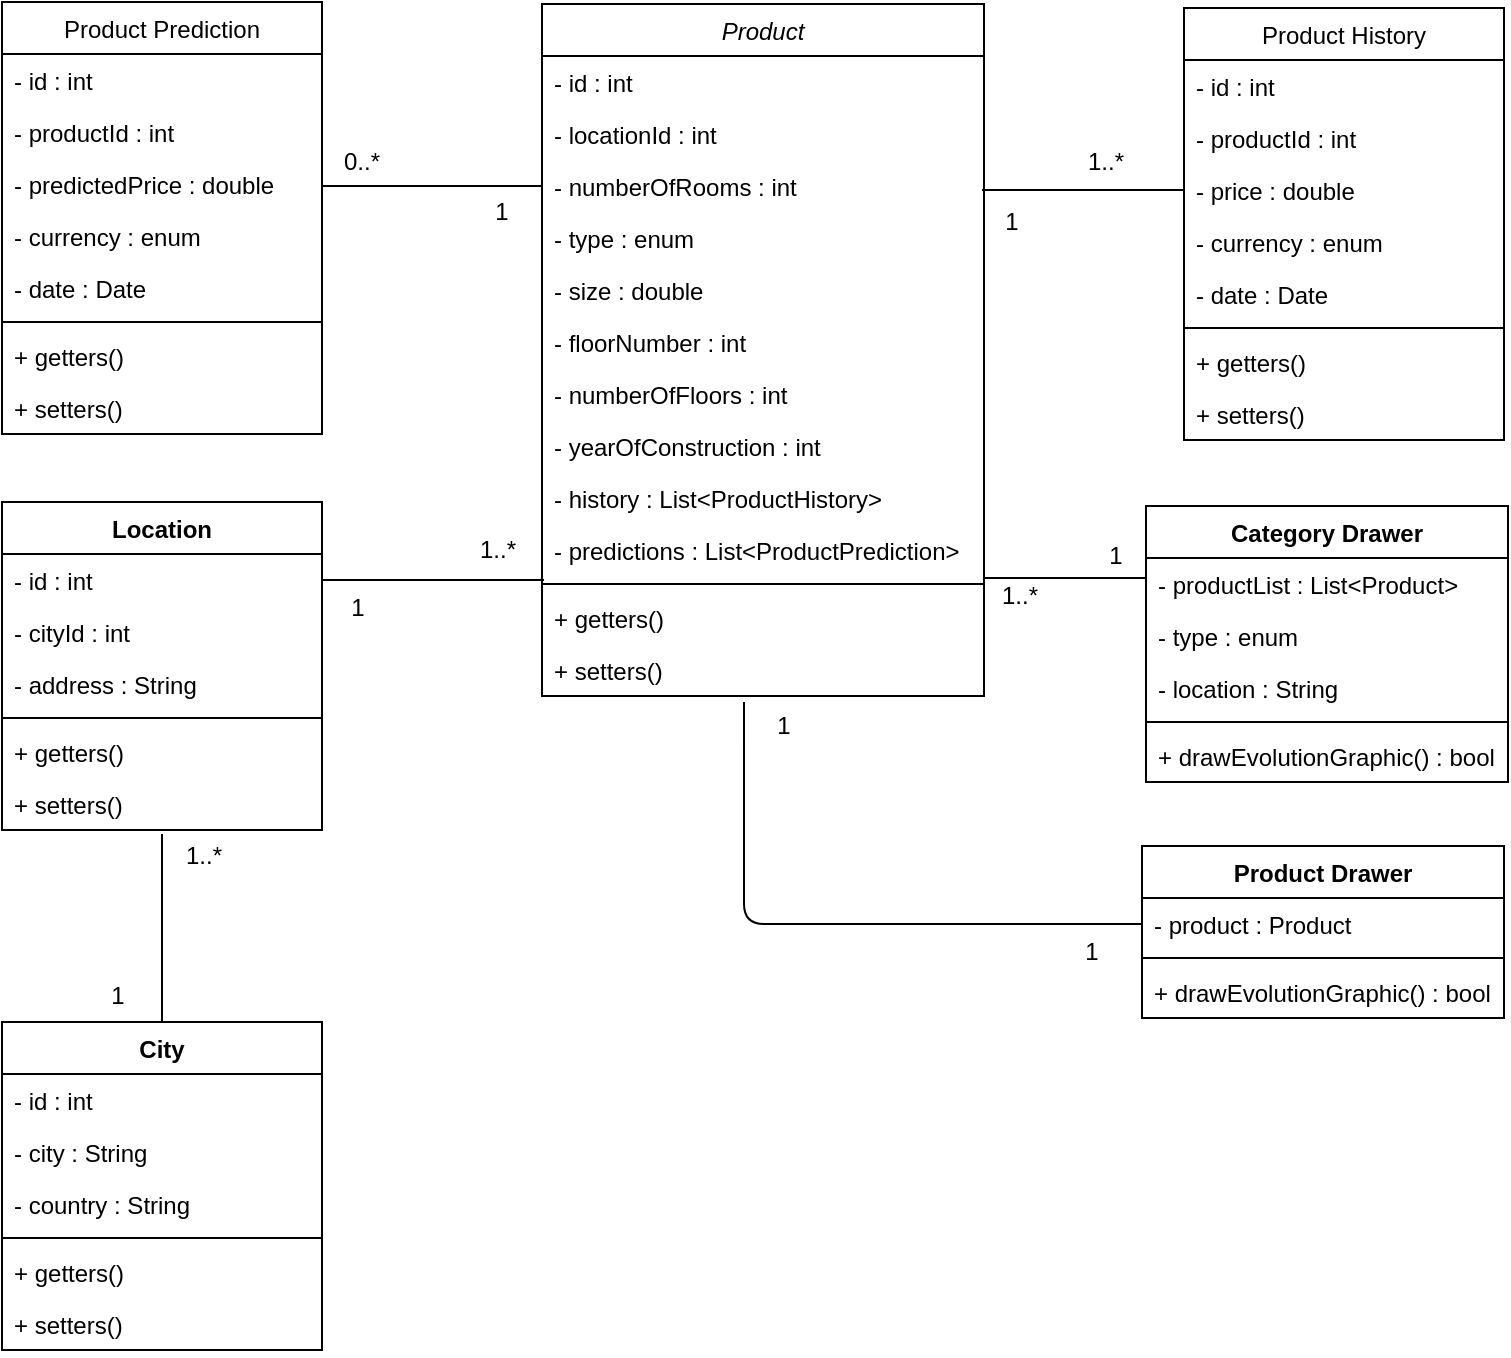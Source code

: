 <mxfile version="13.8.3" type="device"><diagram id="C5RBs43oDa-KdzZeNtuy" name="Page-1"><mxGraphModel dx="1102" dy="614" grid="1" gridSize="10" guides="1" tooltips="1" connect="1" arrows="1" fold="1" page="1" pageScale="1" pageWidth="827" pageHeight="1169" math="0" shadow="0"><root><mxCell id="WIyWlLk6GJQsqaUBKTNV-0"/><mxCell id="WIyWlLk6GJQsqaUBKTNV-1" parent="WIyWlLk6GJQsqaUBKTNV-0"/><mxCell id="zkfFHV4jXpPFQw0GAbJ--0" value="Product" style="swimlane;fontStyle=2;align=center;verticalAlign=top;childLayout=stackLayout;horizontal=1;startSize=26;horizontalStack=0;resizeParent=1;resizeLast=0;collapsible=1;marginBottom=0;rounded=0;shadow=0;strokeWidth=1;" parent="WIyWlLk6GJQsqaUBKTNV-1" vertex="1"><mxGeometry x="319" y="121" width="221" height="346" as="geometry"><mxRectangle x="230" y="140" width="160" height="26" as="alternateBounds"/></mxGeometry></mxCell><mxCell id="72BHEljqZE_Ko9tZCA2B-0" value="- id : int" style="text;align=left;verticalAlign=top;spacingLeft=4;spacingRight=4;overflow=hidden;rotatable=0;points=[[0,0.5],[1,0.5]];portConstraint=eastwest;rounded=0;shadow=0;html=0;" parent="zkfFHV4jXpPFQw0GAbJ--0" vertex="1"><mxGeometry y="26" width="221" height="26" as="geometry"/></mxCell><mxCell id="Sr2QQVhKE22ZAwqoOeVT-8" value="- locationId : int" style="text;align=left;verticalAlign=top;spacingLeft=4;spacingRight=4;overflow=hidden;rotatable=0;points=[[0,0.5],[1,0.5]];portConstraint=eastwest;rounded=0;shadow=0;html=0;" parent="zkfFHV4jXpPFQw0GAbJ--0" vertex="1"><mxGeometry y="52" width="221" height="26" as="geometry"/></mxCell><mxCell id="zkfFHV4jXpPFQw0GAbJ--1" value="- numberOfRooms : int" style="text;align=left;verticalAlign=top;spacingLeft=4;spacingRight=4;overflow=hidden;rotatable=0;points=[[0,0.5],[1,0.5]];portConstraint=eastwest;" parent="zkfFHV4jXpPFQw0GAbJ--0" vertex="1"><mxGeometry y="78" width="221" height="26" as="geometry"/></mxCell><mxCell id="zkfFHV4jXpPFQw0GAbJ--2" value="- type : enum" style="text;align=left;verticalAlign=top;spacingLeft=4;spacingRight=4;overflow=hidden;rotatable=0;points=[[0,0.5],[1,0.5]];portConstraint=eastwest;rounded=0;shadow=0;html=0;" parent="zkfFHV4jXpPFQw0GAbJ--0" vertex="1"><mxGeometry y="104" width="221" height="26" as="geometry"/></mxCell><mxCell id="zkfFHV4jXpPFQw0GAbJ--3" value="- size : double" style="text;align=left;verticalAlign=top;spacingLeft=4;spacingRight=4;overflow=hidden;rotatable=0;points=[[0,0.5],[1,0.5]];portConstraint=eastwest;rounded=0;shadow=0;html=0;" parent="zkfFHV4jXpPFQw0GAbJ--0" vertex="1"><mxGeometry y="130" width="221" height="26" as="geometry"/></mxCell><mxCell id="Sr2QQVhKE22ZAwqoOeVT-6" value="- floorNumber : int" style="text;align=left;verticalAlign=top;spacingLeft=4;spacingRight=4;overflow=hidden;rotatable=0;points=[[0,0.5],[1,0.5]];portConstraint=eastwest;rounded=0;shadow=0;html=0;" parent="zkfFHV4jXpPFQw0GAbJ--0" vertex="1"><mxGeometry y="156" width="221" height="26" as="geometry"/></mxCell><mxCell id="TdxzfYNSvPfn461Xw773-0" value="- numberOfFloors : int" style="text;align=left;verticalAlign=top;spacingLeft=4;spacingRight=4;overflow=hidden;rotatable=0;points=[[0,0.5],[1,0.5]];portConstraint=eastwest;" parent="zkfFHV4jXpPFQw0GAbJ--0" vertex="1"><mxGeometry y="182" width="221" height="26" as="geometry"/></mxCell><mxCell id="Sr2QQVhKE22ZAwqoOeVT-7" value="- yearOfConstruction : int" style="text;align=left;verticalAlign=top;spacingLeft=4;spacingRight=4;overflow=hidden;rotatable=0;points=[[0,0.5],[1,0.5]];portConstraint=eastwest;rounded=0;shadow=0;html=0;" parent="zkfFHV4jXpPFQw0GAbJ--0" vertex="1"><mxGeometry y="208" width="221" height="26" as="geometry"/></mxCell><mxCell id="72BHEljqZE_Ko9tZCA2B-26" value="- history : List&lt;ProductHistory&gt;" style="text;align=left;verticalAlign=top;spacingLeft=4;spacingRight=4;overflow=hidden;rotatable=0;points=[[0,0.5],[1,0.5]];portConstraint=eastwest;rounded=0;shadow=0;html=0;" parent="zkfFHV4jXpPFQw0GAbJ--0" vertex="1"><mxGeometry y="234" width="221" height="26" as="geometry"/></mxCell><mxCell id="72BHEljqZE_Ko9tZCA2B-3" value="- predictions : List&lt;ProductPrediction&gt;" style="text;align=left;verticalAlign=top;spacingLeft=4;spacingRight=4;overflow=hidden;rotatable=0;points=[[0,0.5],[1,0.5]];portConstraint=eastwest;rounded=0;shadow=0;html=0;" parent="zkfFHV4jXpPFQw0GAbJ--0" vertex="1"><mxGeometry y="260" width="221" height="26" as="geometry"/></mxCell><mxCell id="zkfFHV4jXpPFQw0GAbJ--4" value="" style="line;html=1;strokeWidth=1;align=left;verticalAlign=middle;spacingTop=-1;spacingLeft=3;spacingRight=3;rotatable=0;labelPosition=right;points=[];portConstraint=eastwest;" parent="zkfFHV4jXpPFQw0GAbJ--0" vertex="1"><mxGeometry y="286" width="221" height="8" as="geometry"/></mxCell><mxCell id="zkfFHV4jXpPFQw0GAbJ--5" value="+ getters()" style="text;align=left;verticalAlign=top;spacingLeft=4;spacingRight=4;overflow=hidden;rotatable=0;points=[[0,0.5],[1,0.5]];portConstraint=eastwest;" parent="zkfFHV4jXpPFQw0GAbJ--0" vertex="1"><mxGeometry y="294" width="221" height="26" as="geometry"/></mxCell><mxCell id="72BHEljqZE_Ko9tZCA2B-8" value="+ setters()" style="text;align=left;verticalAlign=top;spacingLeft=4;spacingRight=4;overflow=hidden;rotatable=0;points=[[0,0.5],[1,0.5]];portConstraint=eastwest;" parent="zkfFHV4jXpPFQw0GAbJ--0" vertex="1"><mxGeometry y="320" width="221" height="26" as="geometry"/></mxCell><mxCell id="zkfFHV4jXpPFQw0GAbJ--17" value="Product History" style="swimlane;fontStyle=0;align=center;verticalAlign=top;childLayout=stackLayout;horizontal=1;startSize=26;horizontalStack=0;resizeParent=1;resizeLast=0;collapsible=1;marginBottom=0;rounded=0;shadow=0;strokeWidth=1;" parent="WIyWlLk6GJQsqaUBKTNV-1" vertex="1"><mxGeometry x="640" y="123" width="160" height="216" as="geometry"><mxRectangle x="550" y="140" width="160" height="26" as="alternateBounds"/></mxGeometry></mxCell><mxCell id="72BHEljqZE_Ko9tZCA2B-2" value="- id : int" style="text;align=left;verticalAlign=top;spacingLeft=4;spacingRight=4;overflow=hidden;rotatable=0;points=[[0,0.5],[1,0.5]];portConstraint=eastwest;rounded=0;shadow=0;html=0;" parent="zkfFHV4jXpPFQw0GAbJ--17" vertex="1"><mxGeometry y="26" width="160" height="26" as="geometry"/></mxCell><mxCell id="zkfFHV4jXpPFQw0GAbJ--18" value="- productId : int" style="text;align=left;verticalAlign=top;spacingLeft=4;spacingRight=4;overflow=hidden;rotatable=0;points=[[0,0.5],[1,0.5]];portConstraint=eastwest;" parent="zkfFHV4jXpPFQw0GAbJ--17" vertex="1"><mxGeometry y="52" width="160" height="26" as="geometry"/></mxCell><mxCell id="zkfFHV4jXpPFQw0GAbJ--19" value="- price : double" style="text;align=left;verticalAlign=top;spacingLeft=4;spacingRight=4;overflow=hidden;rotatable=0;points=[[0,0.5],[1,0.5]];portConstraint=eastwest;rounded=0;shadow=0;html=0;" parent="zkfFHV4jXpPFQw0GAbJ--17" vertex="1"><mxGeometry y="78" width="160" height="26" as="geometry"/></mxCell><mxCell id="eg0-j4zyvf-NUII7n7li-1" value="- currency : enum" style="text;align=left;verticalAlign=top;spacingLeft=4;spacingRight=4;overflow=hidden;rotatable=0;points=[[0,0.5],[1,0.5]];portConstraint=eastwest;rounded=0;shadow=0;html=0;" parent="zkfFHV4jXpPFQw0GAbJ--17" vertex="1"><mxGeometry y="104" width="160" height="26" as="geometry"/></mxCell><mxCell id="zkfFHV4jXpPFQw0GAbJ--20" value="- date : Date" style="text;align=left;verticalAlign=top;spacingLeft=4;spacingRight=4;overflow=hidden;rotatable=0;points=[[0,0.5],[1,0.5]];portConstraint=eastwest;rounded=0;shadow=0;html=0;" parent="zkfFHV4jXpPFQw0GAbJ--17" vertex="1"><mxGeometry y="130" width="160" height="26" as="geometry"/></mxCell><mxCell id="zkfFHV4jXpPFQw0GAbJ--23" value="" style="line;html=1;strokeWidth=1;align=left;verticalAlign=middle;spacingTop=-1;spacingLeft=3;spacingRight=3;rotatable=0;labelPosition=right;points=[];portConstraint=eastwest;" parent="zkfFHV4jXpPFQw0GAbJ--17" vertex="1"><mxGeometry y="156" width="160" height="8" as="geometry"/></mxCell><mxCell id="zkfFHV4jXpPFQw0GAbJ--24" value="+ getters()" style="text;align=left;verticalAlign=top;spacingLeft=4;spacingRight=4;overflow=hidden;rotatable=0;points=[[0,0.5],[1,0.5]];portConstraint=eastwest;" parent="zkfFHV4jXpPFQw0GAbJ--17" vertex="1"><mxGeometry y="164" width="160" height="26" as="geometry"/></mxCell><mxCell id="zkfFHV4jXpPFQw0GAbJ--25" value="+ setters()" style="text;align=left;verticalAlign=top;spacingLeft=4;spacingRight=4;overflow=hidden;rotatable=0;points=[[0,0.5],[1,0.5]];portConstraint=eastwest;" parent="zkfFHV4jXpPFQw0GAbJ--17" vertex="1"><mxGeometry y="190" width="160" height="26" as="geometry"/></mxCell><mxCell id="72BHEljqZE_Ko9tZCA2B-6" value="1" style="text;html=1;strokeColor=none;fillColor=none;align=center;verticalAlign=middle;whiteSpace=wrap;rounded=0;" parent="WIyWlLk6GJQsqaUBKTNV-1" vertex="1"><mxGeometry x="534" y="220" width="40" height="20" as="geometry"/></mxCell><mxCell id="72BHEljqZE_Ko9tZCA2B-7" value="1..*" style="text;html=1;strokeColor=none;fillColor=none;align=center;verticalAlign=middle;whiteSpace=wrap;rounded=0;" parent="WIyWlLk6GJQsqaUBKTNV-1" vertex="1"><mxGeometry x="581" y="190" width="40" height="20" as="geometry"/></mxCell><mxCell id="72BHEljqZE_Ko9tZCA2B-10" value="Product Prediction" style="swimlane;fontStyle=0;align=center;verticalAlign=top;childLayout=stackLayout;horizontal=1;startSize=26;horizontalStack=0;resizeParent=1;resizeLast=0;collapsible=1;marginBottom=0;rounded=0;shadow=0;strokeWidth=1;" parent="WIyWlLk6GJQsqaUBKTNV-1" vertex="1"><mxGeometry x="49" y="120" width="160" height="216" as="geometry"><mxRectangle x="550" y="140" width="160" height="26" as="alternateBounds"/></mxGeometry></mxCell><mxCell id="72BHEljqZE_Ko9tZCA2B-11" value="- id : int" style="text;align=left;verticalAlign=top;spacingLeft=4;spacingRight=4;overflow=hidden;rotatable=0;points=[[0,0.5],[1,0.5]];portConstraint=eastwest;rounded=0;shadow=0;html=0;" parent="72BHEljqZE_Ko9tZCA2B-10" vertex="1"><mxGeometry y="26" width="160" height="26" as="geometry"/></mxCell><mxCell id="72BHEljqZE_Ko9tZCA2B-12" value="- productId : int" style="text;align=left;verticalAlign=top;spacingLeft=4;spacingRight=4;overflow=hidden;rotatable=0;points=[[0,0.5],[1,0.5]];portConstraint=eastwest;" parent="72BHEljqZE_Ko9tZCA2B-10" vertex="1"><mxGeometry y="52" width="160" height="26" as="geometry"/></mxCell><mxCell id="72BHEljqZE_Ko9tZCA2B-13" value="- predictedPrice : double" style="text;align=left;verticalAlign=top;spacingLeft=4;spacingRight=4;overflow=hidden;rotatable=0;points=[[0,0.5],[1,0.5]];portConstraint=eastwest;rounded=0;shadow=0;html=0;" parent="72BHEljqZE_Ko9tZCA2B-10" vertex="1"><mxGeometry y="78" width="160" height="26" as="geometry"/></mxCell><mxCell id="eg0-j4zyvf-NUII7n7li-0" value="- currency : enum" style="text;align=left;verticalAlign=top;spacingLeft=4;spacingRight=4;overflow=hidden;rotatable=0;points=[[0,0.5],[1,0.5]];portConstraint=eastwest;rounded=0;shadow=0;html=0;" parent="72BHEljqZE_Ko9tZCA2B-10" vertex="1"><mxGeometry y="104" width="160" height="26" as="geometry"/></mxCell><mxCell id="72BHEljqZE_Ko9tZCA2B-14" value="- date : Date" style="text;align=left;verticalAlign=top;spacingLeft=4;spacingRight=4;overflow=hidden;rotatable=0;points=[[0,0.5],[1,0.5]];portConstraint=eastwest;rounded=0;shadow=0;html=0;" parent="72BHEljqZE_Ko9tZCA2B-10" vertex="1"><mxGeometry y="130" width="160" height="26" as="geometry"/></mxCell><mxCell id="72BHEljqZE_Ko9tZCA2B-15" value="" style="line;html=1;strokeWidth=1;align=left;verticalAlign=middle;spacingTop=-1;spacingLeft=3;spacingRight=3;rotatable=0;labelPosition=right;points=[];portConstraint=eastwest;" parent="72BHEljqZE_Ko9tZCA2B-10" vertex="1"><mxGeometry y="156" width="160" height="8" as="geometry"/></mxCell><mxCell id="72BHEljqZE_Ko9tZCA2B-16" value="+ getters()" style="text;align=left;verticalAlign=top;spacingLeft=4;spacingRight=4;overflow=hidden;rotatable=0;points=[[0,0.5],[1,0.5]];portConstraint=eastwest;" parent="72BHEljqZE_Ko9tZCA2B-10" vertex="1"><mxGeometry y="164" width="160" height="26" as="geometry"/></mxCell><mxCell id="72BHEljqZE_Ko9tZCA2B-17" value="+ setters()" style="text;align=left;verticalAlign=top;spacingLeft=4;spacingRight=4;overflow=hidden;rotatable=0;points=[[0,0.5],[1,0.5]];portConstraint=eastwest;" parent="72BHEljqZE_Ko9tZCA2B-10" vertex="1"><mxGeometry y="190" width="160" height="26" as="geometry"/></mxCell><mxCell id="72BHEljqZE_Ko9tZCA2B-19" value="1" style="text;html=1;strokeColor=none;fillColor=none;align=center;verticalAlign=middle;whiteSpace=wrap;rounded=0;" parent="WIyWlLk6GJQsqaUBKTNV-1" vertex="1"><mxGeometry x="279" y="215" width="40" height="20" as="geometry"/></mxCell><mxCell id="72BHEljqZE_Ko9tZCA2B-20" value="0..*" style="text;html=1;strokeColor=none;fillColor=none;align=center;verticalAlign=middle;whiteSpace=wrap;rounded=0;" parent="WIyWlLk6GJQsqaUBKTNV-1" vertex="1"><mxGeometry x="209" y="190" width="40" height="20" as="geometry"/></mxCell><mxCell id="72BHEljqZE_Ko9tZCA2B-21" value="Product Drawer" style="swimlane;fontStyle=1;align=center;verticalAlign=top;childLayout=stackLayout;horizontal=1;startSize=26;horizontalStack=0;resizeParent=1;resizeParentMax=0;resizeLast=0;collapsible=1;marginBottom=0;" parent="WIyWlLk6GJQsqaUBKTNV-1" vertex="1"><mxGeometry x="619" y="542" width="181" height="86" as="geometry"/></mxCell><mxCell id="72BHEljqZE_Ko9tZCA2B-22" value="- product : Product" style="text;strokeColor=none;fillColor=none;align=left;verticalAlign=top;spacingLeft=4;spacingRight=4;overflow=hidden;rotatable=0;points=[[0,0.5],[1,0.5]];portConstraint=eastwest;" parent="72BHEljqZE_Ko9tZCA2B-21" vertex="1"><mxGeometry y="26" width="181" height="26" as="geometry"/></mxCell><mxCell id="72BHEljqZE_Ko9tZCA2B-23" value="" style="line;strokeWidth=1;fillColor=none;align=left;verticalAlign=middle;spacingTop=-1;spacingLeft=3;spacingRight=3;rotatable=0;labelPosition=right;points=[];portConstraint=eastwest;" parent="72BHEljqZE_Ko9tZCA2B-21" vertex="1"><mxGeometry y="52" width="181" height="8" as="geometry"/></mxCell><mxCell id="72BHEljqZE_Ko9tZCA2B-24" value="+ drawEvolutionGraphic() : bool" style="text;strokeColor=none;fillColor=none;align=left;verticalAlign=top;spacingLeft=4;spacingRight=4;overflow=hidden;rotatable=0;points=[[0,0.5],[1,0.5]];portConstraint=eastwest;" parent="72BHEljqZE_Ko9tZCA2B-21" vertex="1"><mxGeometry y="60" width="181" height="26" as="geometry"/></mxCell><mxCell id="72BHEljqZE_Ko9tZCA2B-27" value="" style="endArrow=none;html=1;exitX=0;exitY=1;exitDx=0;exitDy=0;entryX=0;entryY=0.5;entryDx=0;entryDy=0;" parent="WIyWlLk6GJQsqaUBKTNV-1" target="zkfFHV4jXpPFQw0GAbJ--1" edge="1"><mxGeometry width="50" height="50" relative="1" as="geometry"><mxPoint x="209" y="212" as="sourcePoint"/><mxPoint x="270" y="212" as="targetPoint"/></mxGeometry></mxCell><mxCell id="72BHEljqZE_Ko9tZCA2B-28" value="" style="endArrow=none;html=1;exitX=0;exitY=1;exitDx=0;exitDy=0;entryX=0;entryY=0.5;entryDx=0;entryDy=0;" parent="WIyWlLk6GJQsqaUBKTNV-1" target="zkfFHV4jXpPFQw0GAbJ--19" edge="1"><mxGeometry width="50" height="50" relative="1" as="geometry"><mxPoint x="539" y="214" as="sourcePoint"/><mxPoint x="600" y="214" as="targetPoint"/></mxGeometry></mxCell><mxCell id="72BHEljqZE_Ko9tZCA2B-29" value="" style="endArrow=none;html=1;exitX=0;exitY=0.5;exitDx=0;exitDy=0;entryX=0.457;entryY=1.115;entryDx=0;entryDy=0;entryPerimeter=0;" parent="WIyWlLk6GJQsqaUBKTNV-1" source="72BHEljqZE_Ko9tZCA2B-22" target="72BHEljqZE_Ko9tZCA2B-8" edge="1"><mxGeometry width="50" height="50" relative="1" as="geometry"><mxPoint x="400" y="510" as="sourcePoint"/><mxPoint x="428" y="480" as="targetPoint"/><Array as="points"><mxPoint x="420" y="581"/><mxPoint x="420" y="500"/></Array></mxGeometry></mxCell><mxCell id="72BHEljqZE_Ko9tZCA2B-30" value="1" style="text;html=1;strokeColor=none;fillColor=none;align=center;verticalAlign=middle;whiteSpace=wrap;rounded=0;" parent="WIyWlLk6GJQsqaUBKTNV-1" vertex="1"><mxGeometry x="574" y="585" width="40" height="20" as="geometry"/></mxCell><mxCell id="72BHEljqZE_Ko9tZCA2B-39" value="Category Drawer" style="swimlane;fontStyle=1;align=center;verticalAlign=top;childLayout=stackLayout;horizontal=1;startSize=26;horizontalStack=0;resizeParent=1;resizeParentMax=0;resizeLast=0;collapsible=1;marginBottom=0;" parent="WIyWlLk6GJQsqaUBKTNV-1" vertex="1"><mxGeometry x="621" y="372" width="181" height="138" as="geometry"/></mxCell><mxCell id="72BHEljqZE_Ko9tZCA2B-40" value="- productList : List&lt;Product&gt;" style="text;strokeColor=none;fillColor=none;align=left;verticalAlign=top;spacingLeft=4;spacingRight=4;overflow=hidden;rotatable=0;points=[[0,0.5],[1,0.5]];portConstraint=eastwest;" parent="72BHEljqZE_Ko9tZCA2B-39" vertex="1"><mxGeometry y="26" width="181" height="26" as="geometry"/></mxCell><mxCell id="72BHEljqZE_Ko9tZCA2B-51" value="- type : enum" style="text;align=left;verticalAlign=top;spacingLeft=4;spacingRight=4;overflow=hidden;rotatable=0;points=[[0,0.5],[1,0.5]];portConstraint=eastwest;rounded=0;shadow=0;html=0;" parent="72BHEljqZE_Ko9tZCA2B-39" vertex="1"><mxGeometry y="52" width="181" height="26" as="geometry"/></mxCell><mxCell id="72BHEljqZE_Ko9tZCA2B-52" value="- location : String" style="text;align=left;verticalAlign=top;spacingLeft=4;spacingRight=4;overflow=hidden;rotatable=0;points=[[0,0.5],[1,0.5]];portConstraint=eastwest;rounded=0;shadow=0;html=0;" parent="72BHEljqZE_Ko9tZCA2B-39" vertex="1"><mxGeometry y="78" width="181" height="26" as="geometry"/></mxCell><mxCell id="72BHEljqZE_Ko9tZCA2B-41" value="" style="line;strokeWidth=1;fillColor=none;align=left;verticalAlign=middle;spacingTop=-1;spacingLeft=3;spacingRight=3;rotatable=0;labelPosition=right;points=[];portConstraint=eastwest;" parent="72BHEljqZE_Ko9tZCA2B-39" vertex="1"><mxGeometry y="104" width="181" height="8" as="geometry"/></mxCell><mxCell id="72BHEljqZE_Ko9tZCA2B-42" value="+ drawEvolutionGraphic() : bool" style="text;strokeColor=none;fillColor=none;align=left;verticalAlign=top;spacingLeft=4;spacingRight=4;overflow=hidden;rotatable=0;points=[[0,0.5],[1,0.5]];portConstraint=eastwest;" parent="72BHEljqZE_Ko9tZCA2B-39" vertex="1"><mxGeometry y="112" width="181" height="26" as="geometry"/></mxCell><mxCell id="72BHEljqZE_Ko9tZCA2B-43" value="" style="endArrow=none;html=1;entryX=0.991;entryY=0.125;entryDx=0;entryDy=0;entryPerimeter=0;" parent="WIyWlLk6GJQsqaUBKTNV-1" edge="1"><mxGeometry width="50" height="50" relative="1" as="geometry"><mxPoint x="621" y="408" as="sourcePoint"/><mxPoint x="540.011" y="408" as="targetPoint"/><Array as="points"><mxPoint x="592" y="408"/></Array></mxGeometry></mxCell><mxCell id="72BHEljqZE_Ko9tZCA2B-44" value="1" style="text;html=1;strokeColor=none;fillColor=none;align=center;verticalAlign=middle;whiteSpace=wrap;rounded=0;" parent="WIyWlLk6GJQsqaUBKTNV-1" vertex="1"><mxGeometry x="586" y="387" width="40" height="20" as="geometry"/></mxCell><mxCell id="72BHEljqZE_Ko9tZCA2B-49" value="1" style="text;html=1;strokeColor=none;fillColor=none;align=center;verticalAlign=middle;whiteSpace=wrap;rounded=0;" parent="WIyWlLk6GJQsqaUBKTNV-1" vertex="1"><mxGeometry x="420" y="472" width="40" height="20" as="geometry"/></mxCell><mxCell id="72BHEljqZE_Ko9tZCA2B-50" value="1..*" style="text;html=1;strokeColor=none;fillColor=none;align=center;verticalAlign=middle;whiteSpace=wrap;rounded=0;" parent="WIyWlLk6GJQsqaUBKTNV-1" vertex="1"><mxGeometry x="538" y="407" width="40" height="20" as="geometry"/></mxCell><mxCell id="Ugg34nZBbRRtv35Iuyga-8" value="City" style="swimlane;fontStyle=1;align=center;verticalAlign=top;childLayout=stackLayout;horizontal=1;startSize=26;horizontalStack=0;resizeParent=1;resizeParentMax=0;resizeLast=0;collapsible=1;marginBottom=0;" vertex="1" parent="WIyWlLk6GJQsqaUBKTNV-1"><mxGeometry x="49" y="630" width="160" height="164" as="geometry"/></mxCell><mxCell id="Ugg34nZBbRRtv35Iuyga-3" value="- id : int" style="text;strokeColor=none;fillColor=none;align=left;verticalAlign=top;spacingLeft=4;spacingRight=4;overflow=hidden;rotatable=0;points=[[0,0.5],[1,0.5]];portConstraint=eastwest;" vertex="1" parent="Ugg34nZBbRRtv35Iuyga-8"><mxGeometry y="26" width="160" height="26" as="geometry"/></mxCell><mxCell id="Ugg34nZBbRRtv35Iuyga-2" value="- city : String" style="text;strokeColor=none;fillColor=none;align=left;verticalAlign=top;spacingLeft=4;spacingRight=4;overflow=hidden;rotatable=0;points=[[0,0.5],[1,0.5]];portConstraint=eastwest;" vertex="1" parent="Ugg34nZBbRRtv35Iuyga-8"><mxGeometry y="52" width="160" height="26" as="geometry"/></mxCell><mxCell id="Ugg34nZBbRRtv35Iuyga-1" value="- country : String" style="text;strokeColor=none;fillColor=none;align=left;verticalAlign=top;spacingLeft=4;spacingRight=4;overflow=hidden;rotatable=0;points=[[0,0.5],[1,0.5]];portConstraint=eastwest;" vertex="1" parent="Ugg34nZBbRRtv35Iuyga-8"><mxGeometry y="78" width="160" height="26" as="geometry"/></mxCell><mxCell id="Ugg34nZBbRRtv35Iuyga-10" value="" style="line;strokeWidth=1;fillColor=none;align=left;verticalAlign=middle;spacingTop=-1;spacingLeft=3;spacingRight=3;rotatable=0;labelPosition=right;points=[];portConstraint=eastwest;" vertex="1" parent="Ugg34nZBbRRtv35Iuyga-8"><mxGeometry y="104" width="160" height="8" as="geometry"/></mxCell><mxCell id="Ugg34nZBbRRtv35Iuyga-12" value="+ getters()" style="text;strokeColor=none;fillColor=none;align=left;verticalAlign=top;spacingLeft=4;spacingRight=4;overflow=hidden;rotatable=0;points=[[0,0.5],[1,0.5]];portConstraint=eastwest;" vertex="1" parent="Ugg34nZBbRRtv35Iuyga-8"><mxGeometry y="112" width="160" height="26" as="geometry"/></mxCell><mxCell id="Ugg34nZBbRRtv35Iuyga-11" value="+ setters()" style="text;strokeColor=none;fillColor=none;align=left;verticalAlign=top;spacingLeft=4;spacingRight=4;overflow=hidden;rotatable=0;points=[[0,0.5],[1,0.5]];portConstraint=eastwest;" vertex="1" parent="Ugg34nZBbRRtv35Iuyga-8"><mxGeometry y="138" width="160" height="26" as="geometry"/></mxCell><mxCell id="Ugg34nZBbRRtv35Iuyga-13" value="Location" style="swimlane;fontStyle=1;align=center;verticalAlign=top;childLayout=stackLayout;horizontal=1;startSize=26;horizontalStack=0;resizeParent=1;resizeParentMax=0;resizeLast=0;collapsible=1;marginBottom=0;" vertex="1" parent="WIyWlLk6GJQsqaUBKTNV-1"><mxGeometry x="49" y="370" width="160" height="164" as="geometry"/></mxCell><mxCell id="Ugg34nZBbRRtv35Iuyga-14" value="- id : int" style="text;strokeColor=none;fillColor=none;align=left;verticalAlign=top;spacingLeft=4;spacingRight=4;overflow=hidden;rotatable=0;points=[[0,0.5],[1,0.5]];portConstraint=eastwest;" vertex="1" parent="Ugg34nZBbRRtv35Iuyga-13"><mxGeometry y="26" width="160" height="26" as="geometry"/></mxCell><mxCell id="Ugg34nZBbRRtv35Iuyga-17" value="- cityId : int" style="text;strokeColor=none;fillColor=none;align=left;verticalAlign=top;spacingLeft=4;spacingRight=4;overflow=hidden;rotatable=0;points=[[0,0.5],[1,0.5]];portConstraint=eastwest;" vertex="1" parent="Ugg34nZBbRRtv35Iuyga-13"><mxGeometry y="52" width="160" height="26" as="geometry"/></mxCell><mxCell id="Ugg34nZBbRRtv35Iuyga-18" value="- address : String" style="text;strokeColor=none;fillColor=none;align=left;verticalAlign=top;spacingLeft=4;spacingRight=4;overflow=hidden;rotatable=0;points=[[0,0.5],[1,0.5]];portConstraint=eastwest;" vertex="1" parent="Ugg34nZBbRRtv35Iuyga-13"><mxGeometry y="78" width="160" height="26" as="geometry"/></mxCell><mxCell id="Ugg34nZBbRRtv35Iuyga-15" value="" style="line;strokeWidth=1;fillColor=none;align=left;verticalAlign=middle;spacingTop=-1;spacingLeft=3;spacingRight=3;rotatable=0;labelPosition=right;points=[];portConstraint=eastwest;" vertex="1" parent="Ugg34nZBbRRtv35Iuyga-13"><mxGeometry y="104" width="160" height="8" as="geometry"/></mxCell><mxCell id="Ugg34nZBbRRtv35Iuyga-16" value="+ getters()" style="text;strokeColor=none;fillColor=none;align=left;verticalAlign=top;spacingLeft=4;spacingRight=4;overflow=hidden;rotatable=0;points=[[0,0.5],[1,0.5]];portConstraint=eastwest;" vertex="1" parent="Ugg34nZBbRRtv35Iuyga-13"><mxGeometry y="112" width="160" height="26" as="geometry"/></mxCell><mxCell id="Ugg34nZBbRRtv35Iuyga-19" value="+ setters()" style="text;strokeColor=none;fillColor=none;align=left;verticalAlign=top;spacingLeft=4;spacingRight=4;overflow=hidden;rotatable=0;points=[[0,0.5],[1,0.5]];portConstraint=eastwest;" vertex="1" parent="Ugg34nZBbRRtv35Iuyga-13"><mxGeometry y="138" width="160" height="26" as="geometry"/></mxCell><mxCell id="Ugg34nZBbRRtv35Iuyga-21" value="" style="endArrow=none;html=1;entryX=1;entryY=0.5;entryDx=0;entryDy=0;" edge="1" parent="WIyWlLk6GJQsqaUBKTNV-1" target="Ugg34nZBbRRtv35Iuyga-14"><mxGeometry width="50" height="50" relative="1" as="geometry"><mxPoint x="320" y="409" as="sourcePoint"/><mxPoint x="280" y="520" as="targetPoint"/></mxGeometry></mxCell><mxCell id="Ugg34nZBbRRtv35Iuyga-22" value="1" style="text;html=1;strokeColor=none;fillColor=none;align=center;verticalAlign=middle;whiteSpace=wrap;rounded=0;" vertex="1" parent="WIyWlLk6GJQsqaUBKTNV-1"><mxGeometry x="207" y="413" width="40" height="20" as="geometry"/></mxCell><mxCell id="Ugg34nZBbRRtv35Iuyga-24" value="1..*" style="text;html=1;strokeColor=none;fillColor=none;align=center;verticalAlign=middle;whiteSpace=wrap;rounded=0;" vertex="1" parent="WIyWlLk6GJQsqaUBKTNV-1"><mxGeometry x="277" y="384" width="40" height="20" as="geometry"/></mxCell><mxCell id="Ugg34nZBbRRtv35Iuyga-25" value="" style="endArrow=none;html=1;exitX=0.5;exitY=0;exitDx=0;exitDy=0;entryX=0.5;entryY=1.077;entryDx=0;entryDy=0;entryPerimeter=0;" edge="1" parent="WIyWlLk6GJQsqaUBKTNV-1" source="Ugg34nZBbRRtv35Iuyga-8" target="Ugg34nZBbRRtv35Iuyga-19"><mxGeometry width="50" height="50" relative="1" as="geometry"><mxPoint x="290" y="650" as="sourcePoint"/><mxPoint x="160" y="550" as="targetPoint"/></mxGeometry></mxCell><mxCell id="Ugg34nZBbRRtv35Iuyga-26" value="1..*" style="text;html=1;strokeColor=none;fillColor=none;align=center;verticalAlign=middle;whiteSpace=wrap;rounded=0;" vertex="1" parent="WIyWlLk6GJQsqaUBKTNV-1"><mxGeometry x="130" y="537" width="40" height="20" as="geometry"/></mxCell><mxCell id="Ugg34nZBbRRtv35Iuyga-27" value="1" style="text;html=1;strokeColor=none;fillColor=none;align=center;verticalAlign=middle;whiteSpace=wrap;rounded=0;" vertex="1" parent="WIyWlLk6GJQsqaUBKTNV-1"><mxGeometry x="87" y="607" width="40" height="20" as="geometry"/></mxCell></root></mxGraphModel></diagram></mxfile>